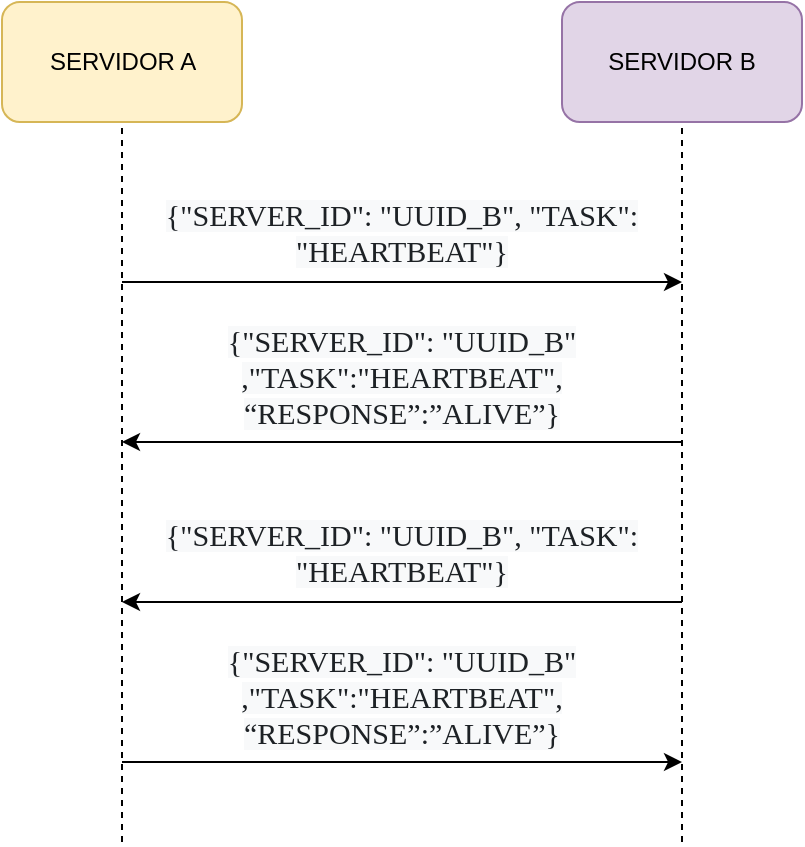 <mxfile version="28.1.2">
  <diagram name="Página-1" id="YbEsryXh_7t6vPxzy6sB">
    <mxGraphModel dx="1426" dy="841" grid="1" gridSize="10" guides="1" tooltips="1" connect="1" arrows="1" fold="1" page="1" pageScale="1" pageWidth="827" pageHeight="1169" math="0" shadow="0">
      <root>
        <mxCell id="0" />
        <mxCell id="1" parent="0" />
        <mxCell id="z4DpApWJzl8NDFuBkj6w-8" value="" style="rounded=1;whiteSpace=wrap;html=1;fillColor=#fff2cc;strokeColor=#d6b656;" parent="1" vertex="1">
          <mxGeometry x="214" y="20" width="120" height="60" as="geometry" />
        </mxCell>
        <mxCell id="z4DpApWJzl8NDFuBkj6w-9" value="" style="rounded=1;whiteSpace=wrap;html=1;fillColor=#e1d5e7;strokeColor=#9673a6;" parent="1" vertex="1">
          <mxGeometry x="494" y="20" width="120" height="60" as="geometry" />
        </mxCell>
        <mxCell id="z4DpApWJzl8NDFuBkj6w-12" value="" style="endArrow=none;dashed=1;html=1;rounded=0;entryX=0.5;entryY=1;entryDx=0;entryDy=0;" parent="1" target="z4DpApWJzl8NDFuBkj6w-8" edge="1">
          <mxGeometry width="50" height="50" relative="1" as="geometry">
            <mxPoint x="274" y="440" as="sourcePoint" />
            <mxPoint x="614" y="160" as="targetPoint" />
          </mxGeometry>
        </mxCell>
        <mxCell id="z4DpApWJzl8NDFuBkj6w-13" value="" style="endArrow=none;dashed=1;html=1;rounded=0;entryX=0.5;entryY=1;entryDx=0;entryDy=0;" parent="1" target="z4DpApWJzl8NDFuBkj6w-9" edge="1">
          <mxGeometry width="50" height="50" relative="1" as="geometry">
            <mxPoint x="554" y="440" as="sourcePoint" />
            <mxPoint x="614" y="160" as="targetPoint" />
          </mxGeometry>
        </mxCell>
        <mxCell id="z4DpApWJzl8NDFuBkj6w-15" value="SERVIDOR A" style="text;strokeColor=none;fillColor=none;align=left;verticalAlign=middle;spacingLeft=4;spacingRight=4;overflow=hidden;points=[[0,0.5],[1,0.5]];portConstraint=eastwest;rotatable=0;whiteSpace=wrap;html=1;" parent="1" vertex="1">
          <mxGeometry x="231.5" y="35" width="85" height="30" as="geometry" />
        </mxCell>
        <mxCell id="z4DpApWJzl8NDFuBkj6w-17" value="SERVIDOR B" style="text;html=1;align=center;verticalAlign=middle;whiteSpace=wrap;rounded=0;" parent="1" vertex="1">
          <mxGeometry x="514" y="35" width="80" height="30" as="geometry" />
        </mxCell>
        <mxCell id="pxDzyljOZnjlQjA-ABAl-2" value="" style="endArrow=classic;html=1;rounded=0;" edge="1" parent="1">
          <mxGeometry width="50" height="50" relative="1" as="geometry">
            <mxPoint x="274" y="160" as="sourcePoint" />
            <mxPoint x="554" y="160" as="targetPoint" />
          </mxGeometry>
        </mxCell>
        <mxCell id="pxDzyljOZnjlQjA-ABAl-3" value="&lt;span style=&quot;color: rgb(29, 33, 37); font-family: Poppins; font-size: 15px; text-align: left; background-color: rgb(248, 249, 250);&quot;&gt;{&quot;SERVER_ID&quot;: &quot;UUID_B&quot;, &quot;TASK&quot;: &quot;HEARTBEAT&quot;}&lt;/span&gt;" style="text;html=1;align=center;verticalAlign=middle;whiteSpace=wrap;rounded=0;" vertex="1" parent="1">
          <mxGeometry x="274" y="120" width="280" height="30" as="geometry" />
        </mxCell>
        <mxCell id="pxDzyljOZnjlQjA-ABAl-4" value="" style="endArrow=classic;html=1;rounded=0;" edge="1" parent="1">
          <mxGeometry width="50" height="50" relative="1" as="geometry">
            <mxPoint x="554" y="240" as="sourcePoint" />
            <mxPoint x="274" y="240" as="targetPoint" />
          </mxGeometry>
        </mxCell>
        <mxCell id="pxDzyljOZnjlQjA-ABAl-5" value="&#xa;&lt;span style=&quot;color: rgb(29, 33, 37); font-family: Poppins; font-size: 15px; font-style: normal; font-variant-ligatures: normal; font-variant-caps: normal; font-weight: 400; letter-spacing: normal; orphans: 2; text-align: left; text-indent: 0px; text-transform: none; widows: 2; word-spacing: 0px; -webkit-text-stroke-width: 0px; white-space: normal; background-color: rgb(248, 249, 250); text-decoration-thickness: initial; text-decoration-style: initial; text-decoration-color: initial; display: inline !important; float: none;&quot;&gt;{&quot;SERVER_ID&quot;: &quot;UUID_B&quot; ,&quot;TASK&quot;:&quot;HEARTBEAT&quot;, “RESPONSE”:”ALIVE”}&lt;/span&gt;&#xa;&#xa;" style="text;html=1;align=center;verticalAlign=middle;whiteSpace=wrap;rounded=0;" vertex="1" parent="1">
          <mxGeometry x="274" y="190" width="280" height="50" as="geometry" />
        </mxCell>
        <mxCell id="pxDzyljOZnjlQjA-ABAl-7" value="&lt;span style=&quot;color: rgb(29, 33, 37); font-family: Poppins; font-size: 15px; text-align: left; background-color: rgb(248, 249, 250);&quot;&gt;{&quot;SERVER_ID&quot;: &quot;UUID_B&quot;, &quot;TASK&quot;: &quot;HEARTBEAT&quot;}&lt;/span&gt;" style="text;html=1;align=center;verticalAlign=middle;whiteSpace=wrap;rounded=0;" vertex="1" parent="1">
          <mxGeometry x="274" y="280" width="280" height="30" as="geometry" />
        </mxCell>
        <mxCell id="pxDzyljOZnjlQjA-ABAl-8" value="" style="endArrow=classic;html=1;rounded=0;" edge="1" parent="1">
          <mxGeometry width="50" height="50" relative="1" as="geometry">
            <mxPoint x="554" y="320" as="sourcePoint" />
            <mxPoint x="274" y="320" as="targetPoint" />
          </mxGeometry>
        </mxCell>
        <mxCell id="pxDzyljOZnjlQjA-ABAl-9" value="&#xa;&lt;span style=&quot;color: rgb(29, 33, 37); font-family: Poppins; font-size: 15px; font-style: normal; font-variant-ligatures: normal; font-variant-caps: normal; font-weight: 400; letter-spacing: normal; orphans: 2; text-align: left; text-indent: 0px; text-transform: none; widows: 2; word-spacing: 0px; -webkit-text-stroke-width: 0px; white-space: normal; background-color: rgb(248, 249, 250); text-decoration-thickness: initial; text-decoration-style: initial; text-decoration-color: initial; display: inline !important; float: none;&quot;&gt;{&quot;SERVER_ID&quot;: &quot;UUID_B&quot; ,&quot;TASK&quot;:&quot;HEARTBEAT&quot;, “RESPONSE”:”ALIVE”}&lt;/span&gt;&#xa;&#xa;" style="text;html=1;align=center;verticalAlign=middle;whiteSpace=wrap;rounded=0;" vertex="1" parent="1">
          <mxGeometry x="274" y="350" width="280" height="50" as="geometry" />
        </mxCell>
        <mxCell id="pxDzyljOZnjlQjA-ABAl-10" value="" style="endArrow=classic;html=1;rounded=0;entryX=1;entryY=1;entryDx=0;entryDy=0;exitX=0;exitY=1;exitDx=0;exitDy=0;" edge="1" parent="1" source="pxDzyljOZnjlQjA-ABAl-9" target="pxDzyljOZnjlQjA-ABAl-9">
          <mxGeometry width="50" height="50" relative="1" as="geometry">
            <mxPoint x="274" y="430" as="sourcePoint" />
            <mxPoint x="554" y="210" as="targetPoint" />
          </mxGeometry>
        </mxCell>
      </root>
    </mxGraphModel>
  </diagram>
</mxfile>
